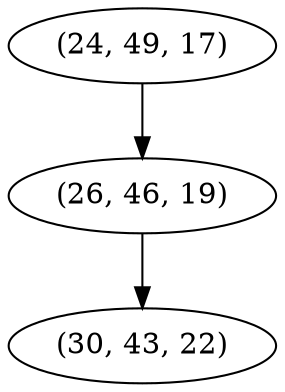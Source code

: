 digraph tree {
    "(24, 49, 17)";
    "(26, 46, 19)";
    "(30, 43, 22)";
    "(24, 49, 17)" -> "(26, 46, 19)";
    "(26, 46, 19)" -> "(30, 43, 22)";
}
